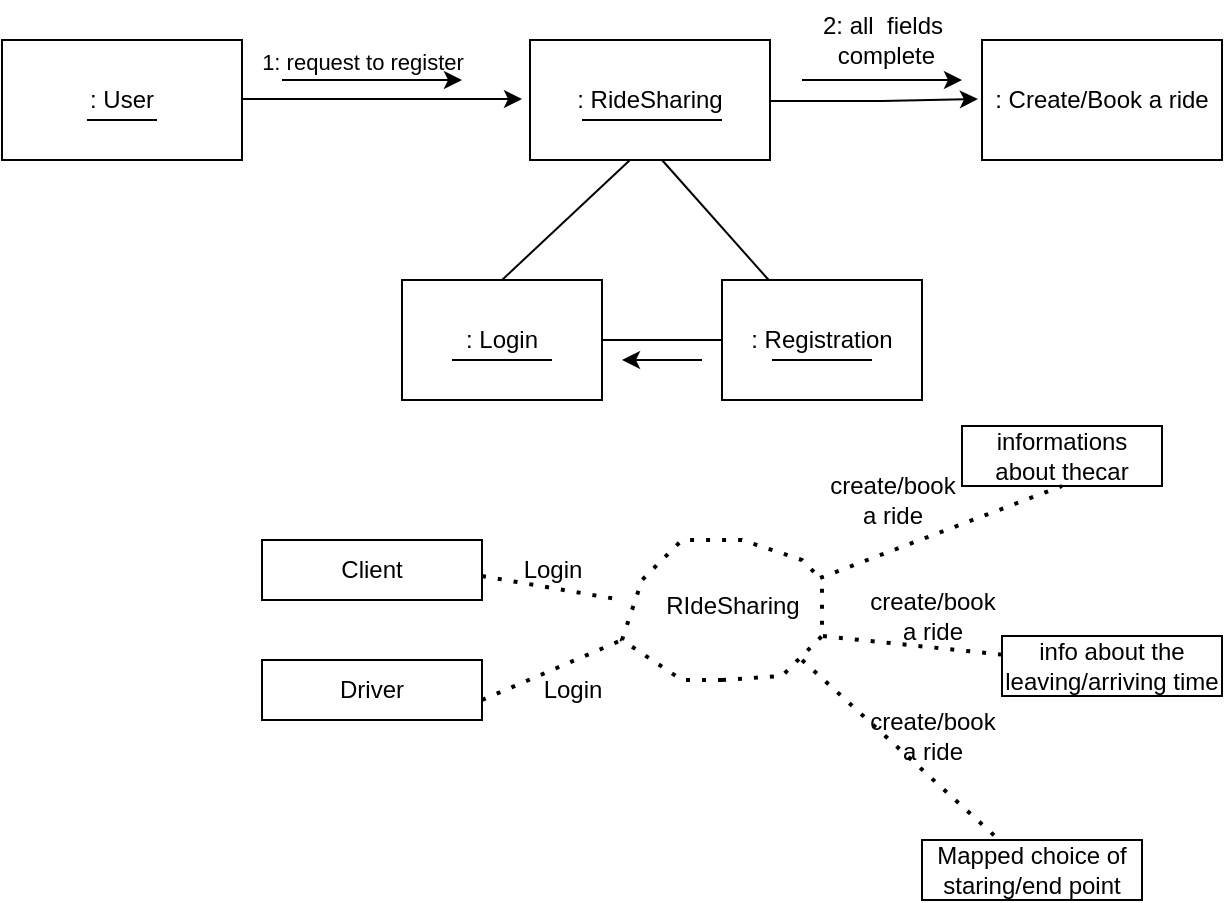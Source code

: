 <mxfile version="22.1.7" type="device">
  <diagram name="Page-1" id="vWeIw0WbyGgt-IcdYvRp">
    <mxGraphModel dx="1626" dy="785" grid="1" gridSize="10" guides="1" tooltips="1" connect="1" arrows="1" fold="1" page="1" pageScale="1" pageWidth="827" pageHeight="1169" math="0" shadow="0">
      <root>
        <mxCell id="0" />
        <mxCell id="1" parent="0" />
        <mxCell id="7gtiakLkaSCmGs2BbBta-1" value=": User" style="rounded=0;whiteSpace=wrap;html=1;" vertex="1" parent="1">
          <mxGeometry x="90" y="200" width="120" height="60" as="geometry" />
        </mxCell>
        <mxCell id="7gtiakLkaSCmGs2BbBta-2" value="" style="endArrow=classic;html=1;rounded=0;" edge="1" parent="1">
          <mxGeometry width="50" height="50" relative="1" as="geometry">
            <mxPoint x="210" y="229.5" as="sourcePoint" />
            <mxPoint x="350" y="229.5" as="targetPoint" />
          </mxGeometry>
        </mxCell>
        <mxCell id="7gtiakLkaSCmGs2BbBta-5" value="1: request to register" style="edgeLabel;html=1;align=center;verticalAlign=middle;resizable=0;points=[];" vertex="1" connectable="0" parent="7gtiakLkaSCmGs2BbBta-2">
          <mxGeometry relative="1" as="geometry">
            <mxPoint x="-10" y="-19" as="offset" />
          </mxGeometry>
        </mxCell>
        <mxCell id="7gtiakLkaSCmGs2BbBta-3" value=": RideSharing" style="rounded=0;whiteSpace=wrap;html=1;" vertex="1" parent="1">
          <mxGeometry x="354" y="200" width="120" height="60" as="geometry" />
        </mxCell>
        <mxCell id="7gtiakLkaSCmGs2BbBta-6" value="" style="endArrow=classic;html=1;rounded=0;" edge="1" parent="1">
          <mxGeometry width="50" height="50" relative="1" as="geometry">
            <mxPoint x="230" y="220" as="sourcePoint" />
            <mxPoint x="320" y="220" as="targetPoint" />
          </mxGeometry>
        </mxCell>
        <mxCell id="7gtiakLkaSCmGs2BbBta-7" value=": Login" style="rounded=0;whiteSpace=wrap;html=1;" vertex="1" parent="1">
          <mxGeometry x="290" y="320" width="100" height="60" as="geometry" />
        </mxCell>
        <mxCell id="7gtiakLkaSCmGs2BbBta-10" value=": Registration" style="rounded=0;whiteSpace=wrap;html=1;" vertex="1" parent="1">
          <mxGeometry x="450" y="320" width="100" height="60" as="geometry" />
        </mxCell>
        <mxCell id="7gtiakLkaSCmGs2BbBta-11" value="" style="endArrow=none;html=1;rounded=0;exitX=0.5;exitY=0;exitDx=0;exitDy=0;" edge="1" parent="1" source="7gtiakLkaSCmGs2BbBta-7">
          <mxGeometry width="50" height="50" relative="1" as="geometry">
            <mxPoint x="354" y="310" as="sourcePoint" />
            <mxPoint x="404" y="260" as="targetPoint" />
          </mxGeometry>
        </mxCell>
        <mxCell id="7gtiakLkaSCmGs2BbBta-12" value="" style="endArrow=none;html=1;rounded=0;" edge="1" parent="1" source="7gtiakLkaSCmGs2BbBta-10">
          <mxGeometry width="50" height="50" relative="1" as="geometry">
            <mxPoint x="466" y="310" as="sourcePoint" />
            <mxPoint x="420" y="260" as="targetPoint" />
          </mxGeometry>
        </mxCell>
        <mxCell id="7gtiakLkaSCmGs2BbBta-13" value="" style="endArrow=none;html=1;rounded=0;exitX=1;exitY=0.5;exitDx=0;exitDy=0;" edge="1" parent="1" source="7gtiakLkaSCmGs2BbBta-7">
          <mxGeometry width="50" height="50" relative="1" as="geometry">
            <mxPoint x="400" y="350" as="sourcePoint" />
            <mxPoint x="450" y="350" as="targetPoint" />
          </mxGeometry>
        </mxCell>
        <mxCell id="7gtiakLkaSCmGs2BbBta-14" value="" style="endArrow=classic;html=1;rounded=0;" edge="1" parent="1">
          <mxGeometry width="50" height="50" relative="1" as="geometry">
            <mxPoint x="440" y="360" as="sourcePoint" />
            <mxPoint x="400" y="360" as="targetPoint" />
          </mxGeometry>
        </mxCell>
        <mxCell id="7gtiakLkaSCmGs2BbBta-15" value="" style="endArrow=none;html=1;rounded=0;" edge="1" parent="1">
          <mxGeometry width="50" height="50" relative="1" as="geometry">
            <mxPoint x="132.5" y="240" as="sourcePoint" />
            <mxPoint x="167.5" y="240" as="targetPoint" />
          </mxGeometry>
        </mxCell>
        <mxCell id="7gtiakLkaSCmGs2BbBta-16" value="" style="endArrow=none;html=1;rounded=0;" edge="1" parent="1">
          <mxGeometry width="50" height="50" relative="1" as="geometry">
            <mxPoint x="315" y="360" as="sourcePoint" />
            <mxPoint x="365" y="360" as="targetPoint" />
          </mxGeometry>
        </mxCell>
        <mxCell id="7gtiakLkaSCmGs2BbBta-17" value="" style="endArrow=none;html=1;rounded=0;" edge="1" parent="1">
          <mxGeometry width="50" height="50" relative="1" as="geometry">
            <mxPoint x="475" y="360" as="sourcePoint" />
            <mxPoint x="525" y="360" as="targetPoint" />
          </mxGeometry>
        </mxCell>
        <mxCell id="7gtiakLkaSCmGs2BbBta-18" value="" style="endArrow=none;html=1;rounded=0;" edge="1" parent="1">
          <mxGeometry width="50" height="50" relative="1" as="geometry">
            <mxPoint x="380" y="240" as="sourcePoint" />
            <mxPoint x="450" y="240" as="targetPoint" />
          </mxGeometry>
        </mxCell>
        <mxCell id="7gtiakLkaSCmGs2BbBta-19" value=": Create/Book a ride" style="rounded=0;whiteSpace=wrap;html=1;" vertex="1" parent="1">
          <mxGeometry x="580" y="200" width="120" height="60" as="geometry" />
        </mxCell>
        <mxCell id="7gtiakLkaSCmGs2BbBta-20" value="" style="endArrow=classic;html=1;rounded=0;entryX=-0.017;entryY=0.65;entryDx=0;entryDy=0;entryPerimeter=0;" edge="1" parent="1">
          <mxGeometry width="50" height="50" relative="1" as="geometry">
            <mxPoint x="474" y="230.5" as="sourcePoint" />
            <mxPoint x="577.96" y="229.5" as="targetPoint" />
            <Array as="points">
              <mxPoint x="530" y="230.5" />
            </Array>
          </mxGeometry>
        </mxCell>
        <mxCell id="7gtiakLkaSCmGs2BbBta-21" value="2: all&amp;nbsp; fields&lt;br&gt;&amp;nbsp;complete" style="text;html=1;align=center;verticalAlign=middle;resizable=0;points=[];autosize=1;strokeColor=none;fillColor=none;" vertex="1" parent="1">
          <mxGeometry x="490" y="180" width="80" height="40" as="geometry" />
        </mxCell>
        <mxCell id="7gtiakLkaSCmGs2BbBta-22" value="" style="endArrow=classic;html=1;rounded=0;" edge="1" parent="1">
          <mxGeometry width="50" height="50" relative="1" as="geometry">
            <mxPoint x="490" y="220" as="sourcePoint" />
            <mxPoint x="570" y="220" as="targetPoint" />
          </mxGeometry>
        </mxCell>
        <mxCell id="7gtiakLkaSCmGs2BbBta-23" value="" style="endArrow=none;dashed=1;html=1;dashPattern=1 3;strokeWidth=2;rounded=0;" edge="1" parent="1">
          <mxGeometry width="50" height="50" relative="1" as="geometry">
            <mxPoint x="450" y="520" as="sourcePoint" />
            <mxPoint x="500" y="470" as="targetPoint" />
            <Array as="points">
              <mxPoint x="430" y="520" />
              <mxPoint x="400" y="500" />
              <mxPoint x="410" y="470" />
              <mxPoint x="430" y="450" />
              <mxPoint x="460" y="450" />
              <mxPoint x="490" y="460" />
            </Array>
          </mxGeometry>
        </mxCell>
        <mxCell id="7gtiakLkaSCmGs2BbBta-24" value="" style="endArrow=none;dashed=1;html=1;dashPattern=1 3;strokeWidth=2;rounded=0;" edge="1" parent="1">
          <mxGeometry width="50" height="50" relative="1" as="geometry">
            <mxPoint x="450" y="520" as="sourcePoint" />
            <mxPoint x="500" y="468" as="targetPoint" />
            <Array as="points">
              <mxPoint x="480" y="518" />
              <mxPoint x="500" y="498" />
              <mxPoint x="500" y="488" />
            </Array>
          </mxGeometry>
        </mxCell>
        <mxCell id="7gtiakLkaSCmGs2BbBta-25" value="RIdeSharing" style="text;html=1;align=center;verticalAlign=middle;resizable=0;points=[];autosize=1;strokeColor=none;fillColor=none;" vertex="1" parent="1">
          <mxGeometry x="410" y="468" width="90" height="30" as="geometry" />
        </mxCell>
        <mxCell id="7gtiakLkaSCmGs2BbBta-26" value="Client" style="rounded=0;whiteSpace=wrap;html=1;" vertex="1" parent="1">
          <mxGeometry x="220" y="450" width="110" height="30" as="geometry" />
        </mxCell>
        <mxCell id="7gtiakLkaSCmGs2BbBta-27" value="Driver" style="rounded=0;whiteSpace=wrap;html=1;" vertex="1" parent="1">
          <mxGeometry x="220" y="510" width="110" height="30" as="geometry" />
        </mxCell>
        <mxCell id="7gtiakLkaSCmGs2BbBta-28" value="" style="endArrow=none;dashed=1;html=1;dashPattern=1 3;strokeWidth=2;rounded=0;" edge="1" parent="1">
          <mxGeometry width="50" height="50" relative="1" as="geometry">
            <mxPoint x="330" y="468" as="sourcePoint" />
            <mxPoint x="400" y="480" as="targetPoint" />
          </mxGeometry>
        </mxCell>
        <mxCell id="7gtiakLkaSCmGs2BbBta-29" value="" style="endArrow=none;dashed=1;html=1;dashPattern=1 3;strokeWidth=2;rounded=0;" edge="1" parent="1">
          <mxGeometry width="50" height="50" relative="1" as="geometry">
            <mxPoint x="330" y="530" as="sourcePoint" />
            <mxPoint x="400" y="500" as="targetPoint" />
          </mxGeometry>
        </mxCell>
        <mxCell id="7gtiakLkaSCmGs2BbBta-30" value="Login" style="text;html=1;align=center;verticalAlign=middle;resizable=0;points=[];autosize=1;strokeColor=none;fillColor=none;" vertex="1" parent="1">
          <mxGeometry x="350" y="510" width="50" height="30" as="geometry" />
        </mxCell>
        <mxCell id="7gtiakLkaSCmGs2BbBta-31" value="Login" style="text;html=1;align=center;verticalAlign=middle;resizable=0;points=[];autosize=1;strokeColor=none;fillColor=none;" vertex="1" parent="1">
          <mxGeometry x="340" y="450" width="50" height="30" as="geometry" />
        </mxCell>
        <mxCell id="7gtiakLkaSCmGs2BbBta-32" value="informations about thecar" style="rounded=0;whiteSpace=wrap;html=1;" vertex="1" parent="1">
          <mxGeometry x="570" y="393" width="100" height="30" as="geometry" />
        </mxCell>
        <mxCell id="7gtiakLkaSCmGs2BbBta-33" value="" style="endArrow=none;dashed=1;html=1;dashPattern=1 3;strokeWidth=2;rounded=0;exitX=0.989;exitY=0.033;exitDx=0;exitDy=0;exitPerimeter=0;entryX=0.5;entryY=1;entryDx=0;entryDy=0;" edge="1" parent="1" source="7gtiakLkaSCmGs2BbBta-25" target="7gtiakLkaSCmGs2BbBta-32">
          <mxGeometry width="50" height="50" relative="1" as="geometry">
            <mxPoint x="510" y="500" as="sourcePoint" />
            <mxPoint x="590" y="440" as="targetPoint" />
          </mxGeometry>
        </mxCell>
        <mxCell id="7gtiakLkaSCmGs2BbBta-34" value="info about the leaving/arriving time" style="rounded=0;whiteSpace=wrap;html=1;" vertex="1" parent="1">
          <mxGeometry x="590" y="498" width="110" height="30" as="geometry" />
        </mxCell>
        <mxCell id="7gtiakLkaSCmGs2BbBta-35" value="" style="endArrow=none;dashed=1;html=1;dashPattern=1 3;strokeWidth=2;rounded=0;" edge="1" parent="1" source="7gtiakLkaSCmGs2BbBta-34">
          <mxGeometry width="50" height="50" relative="1" as="geometry">
            <mxPoint x="450" y="548" as="sourcePoint" />
            <mxPoint x="500" y="498" as="targetPoint" />
          </mxGeometry>
        </mxCell>
        <mxCell id="7gtiakLkaSCmGs2BbBta-36" value="Mapped choice of staring/end point" style="rounded=0;whiteSpace=wrap;html=1;" vertex="1" parent="1">
          <mxGeometry x="550" y="600" width="110" height="30" as="geometry" />
        </mxCell>
        <mxCell id="7gtiakLkaSCmGs2BbBta-38" value="" style="endArrow=none;dashed=1;html=1;dashPattern=1 3;strokeWidth=2;rounded=0;" edge="1" parent="1" target="7gtiakLkaSCmGs2BbBta-36">
          <mxGeometry width="50" height="50" relative="1" as="geometry">
            <mxPoint x="490" y="510" as="sourcePoint" />
            <mxPoint x="560" y="710" as="targetPoint" />
          </mxGeometry>
        </mxCell>
        <mxCell id="7gtiakLkaSCmGs2BbBta-39" value="create/book &lt;br&gt;a ride" style="text;html=1;align=center;verticalAlign=middle;resizable=0;points=[];autosize=1;strokeColor=none;fillColor=none;" vertex="1" parent="1">
          <mxGeometry x="490" y="410" width="90" height="40" as="geometry" />
        </mxCell>
        <mxCell id="7gtiakLkaSCmGs2BbBta-40" value="create/book &lt;br&gt;a ride" style="text;html=1;align=center;verticalAlign=middle;resizable=0;points=[];autosize=1;strokeColor=none;fillColor=none;" vertex="1" parent="1">
          <mxGeometry x="510" y="468" width="90" height="40" as="geometry" />
        </mxCell>
        <mxCell id="7gtiakLkaSCmGs2BbBta-41" value="create/book &lt;br&gt;a ride" style="text;html=1;align=center;verticalAlign=middle;resizable=0;points=[];autosize=1;strokeColor=none;fillColor=none;" vertex="1" parent="1">
          <mxGeometry x="510" y="528" width="90" height="40" as="geometry" />
        </mxCell>
      </root>
    </mxGraphModel>
  </diagram>
</mxfile>
